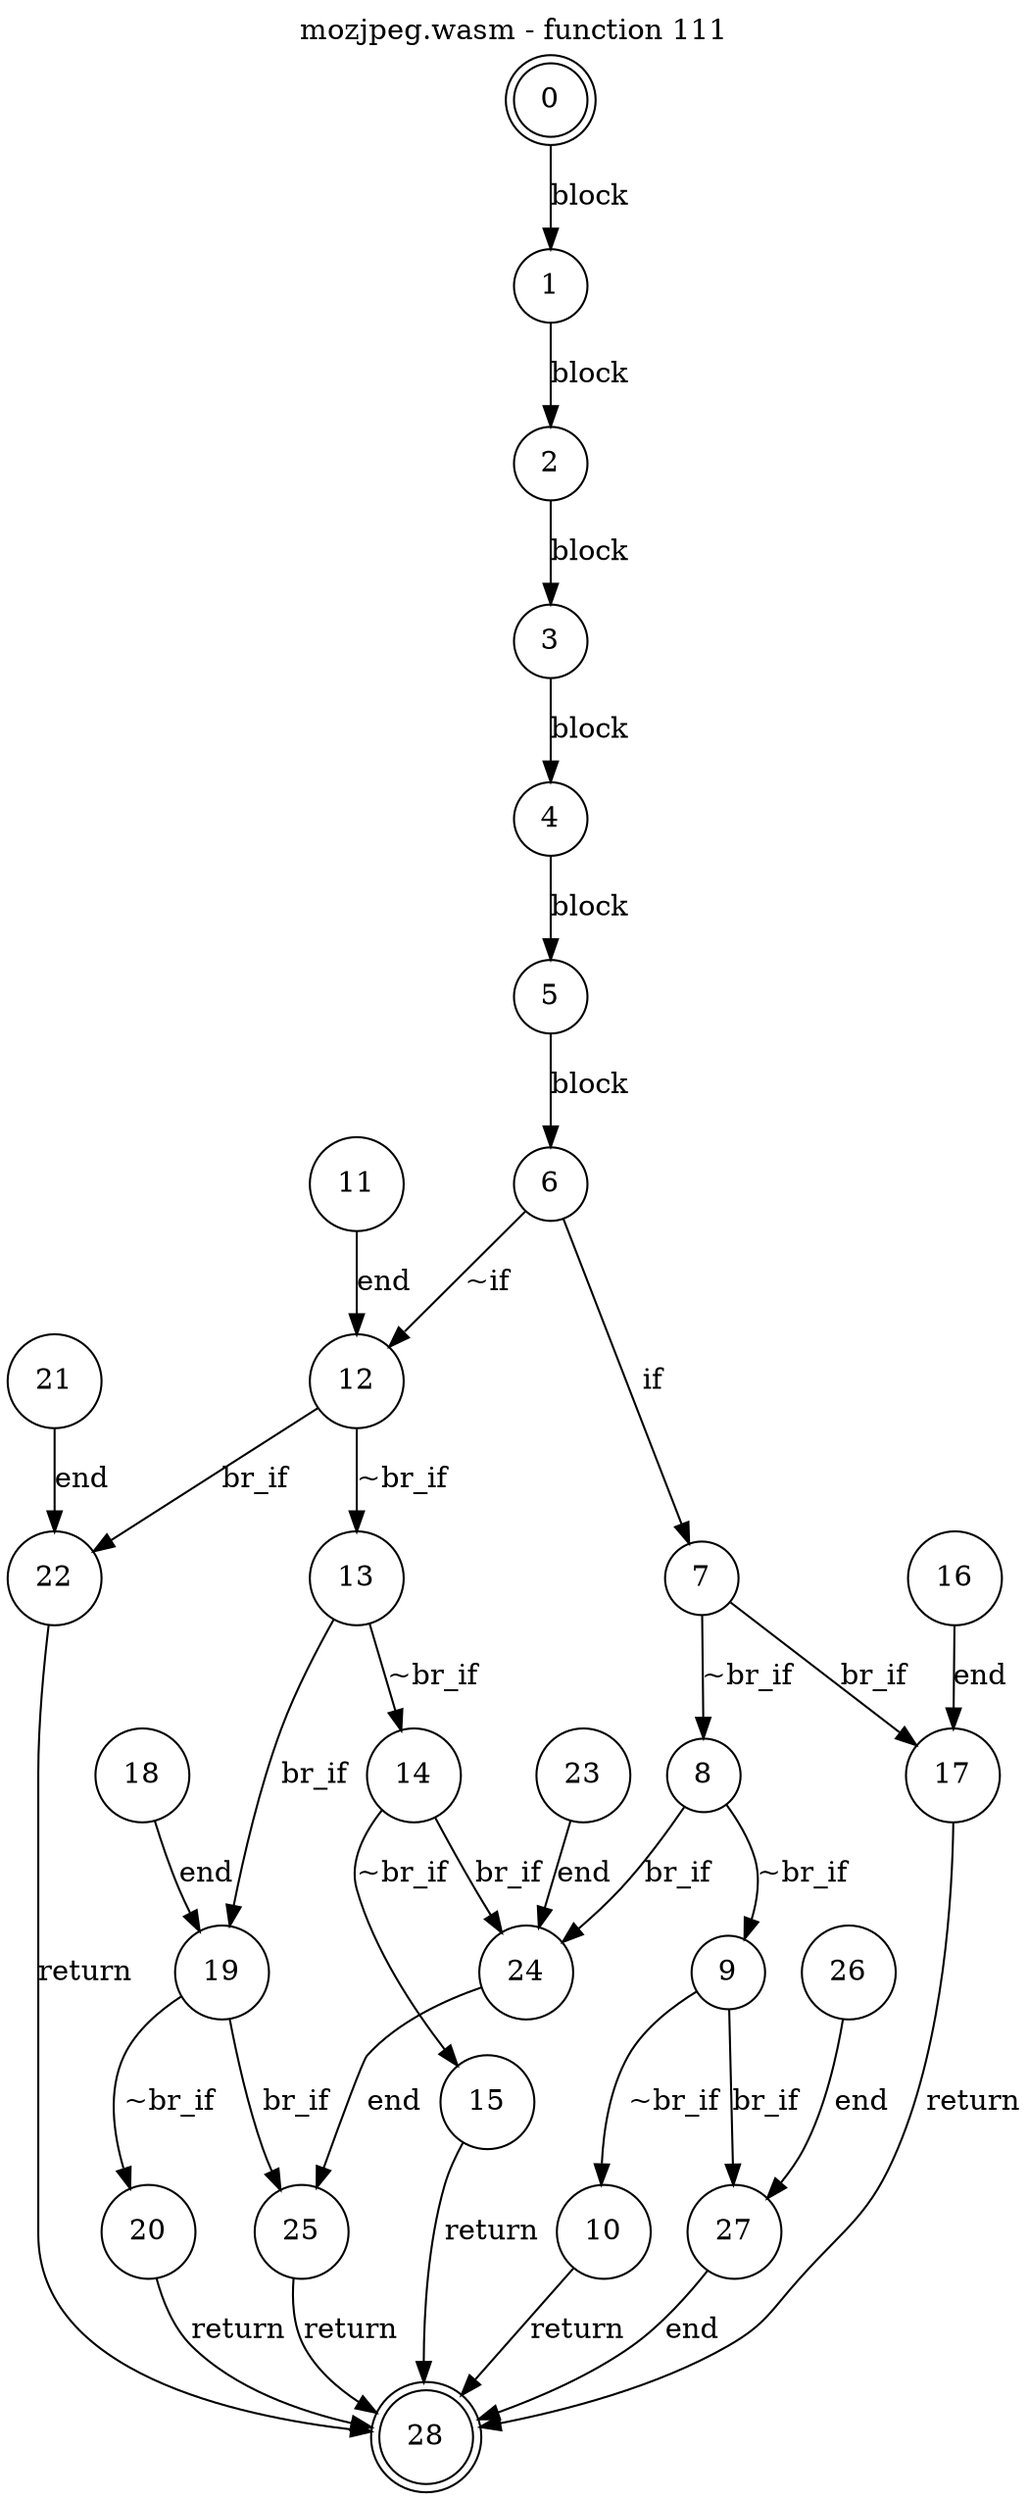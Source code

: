 digraph finite_state_machine {
    label = "mozjpeg.wasm - function 111"
    labelloc =  t
    labelfontsize = 16
    labelfontcolor = black
    labelfontname = "Helvetica"
    node [shape = doublecircle]; 0 28;
    node [shape = circle];
    0 -> 1[label = "block"];
    1 -> 2[label = "block"];
    2 -> 3[label = "block"];
    3 -> 4[label = "block"];
    4 -> 5[label = "block"];
    5 -> 6[label = "block"];
    6 -> 7[label = "if"];
    6 -> 12[label = "~if"];
    7 -> 8[label = "~br_if"];
    7 -> 17[label = "br_if"];
    8 -> 9[label = "~br_if"];
    8 -> 24[label = "br_if"];
    9 -> 10[label = "~br_if"];
    9 -> 27[label = "br_if"];
    10 -> 28[label = "return"];
    11 -> 12[label = "end"];
    12 -> 13[label = "~br_if"];
    12 -> 22[label = "br_if"];
    13 -> 14[label = "~br_if"];
    13 -> 19[label = "br_if"];
    14 -> 15[label = "~br_if"];
    14 -> 24[label = "br_if"];
    15 -> 28[label = "return"];
    16 -> 17[label = "end"];
    17 -> 28[label = "return"];
    18 -> 19[label = "end"];
    19 -> 20[label = "~br_if"];
    19 -> 25[label = "br_if"];
    20 -> 28[label = "return"];
    21 -> 22[label = "end"];
    22 -> 28[label = "return"];
    23 -> 24[label = "end"];
    24 -> 25[label = "end"];
    25 -> 28[label = "return"];
    26 -> 27[label = "end"];
    27 -> 28[label = "end"];
}
